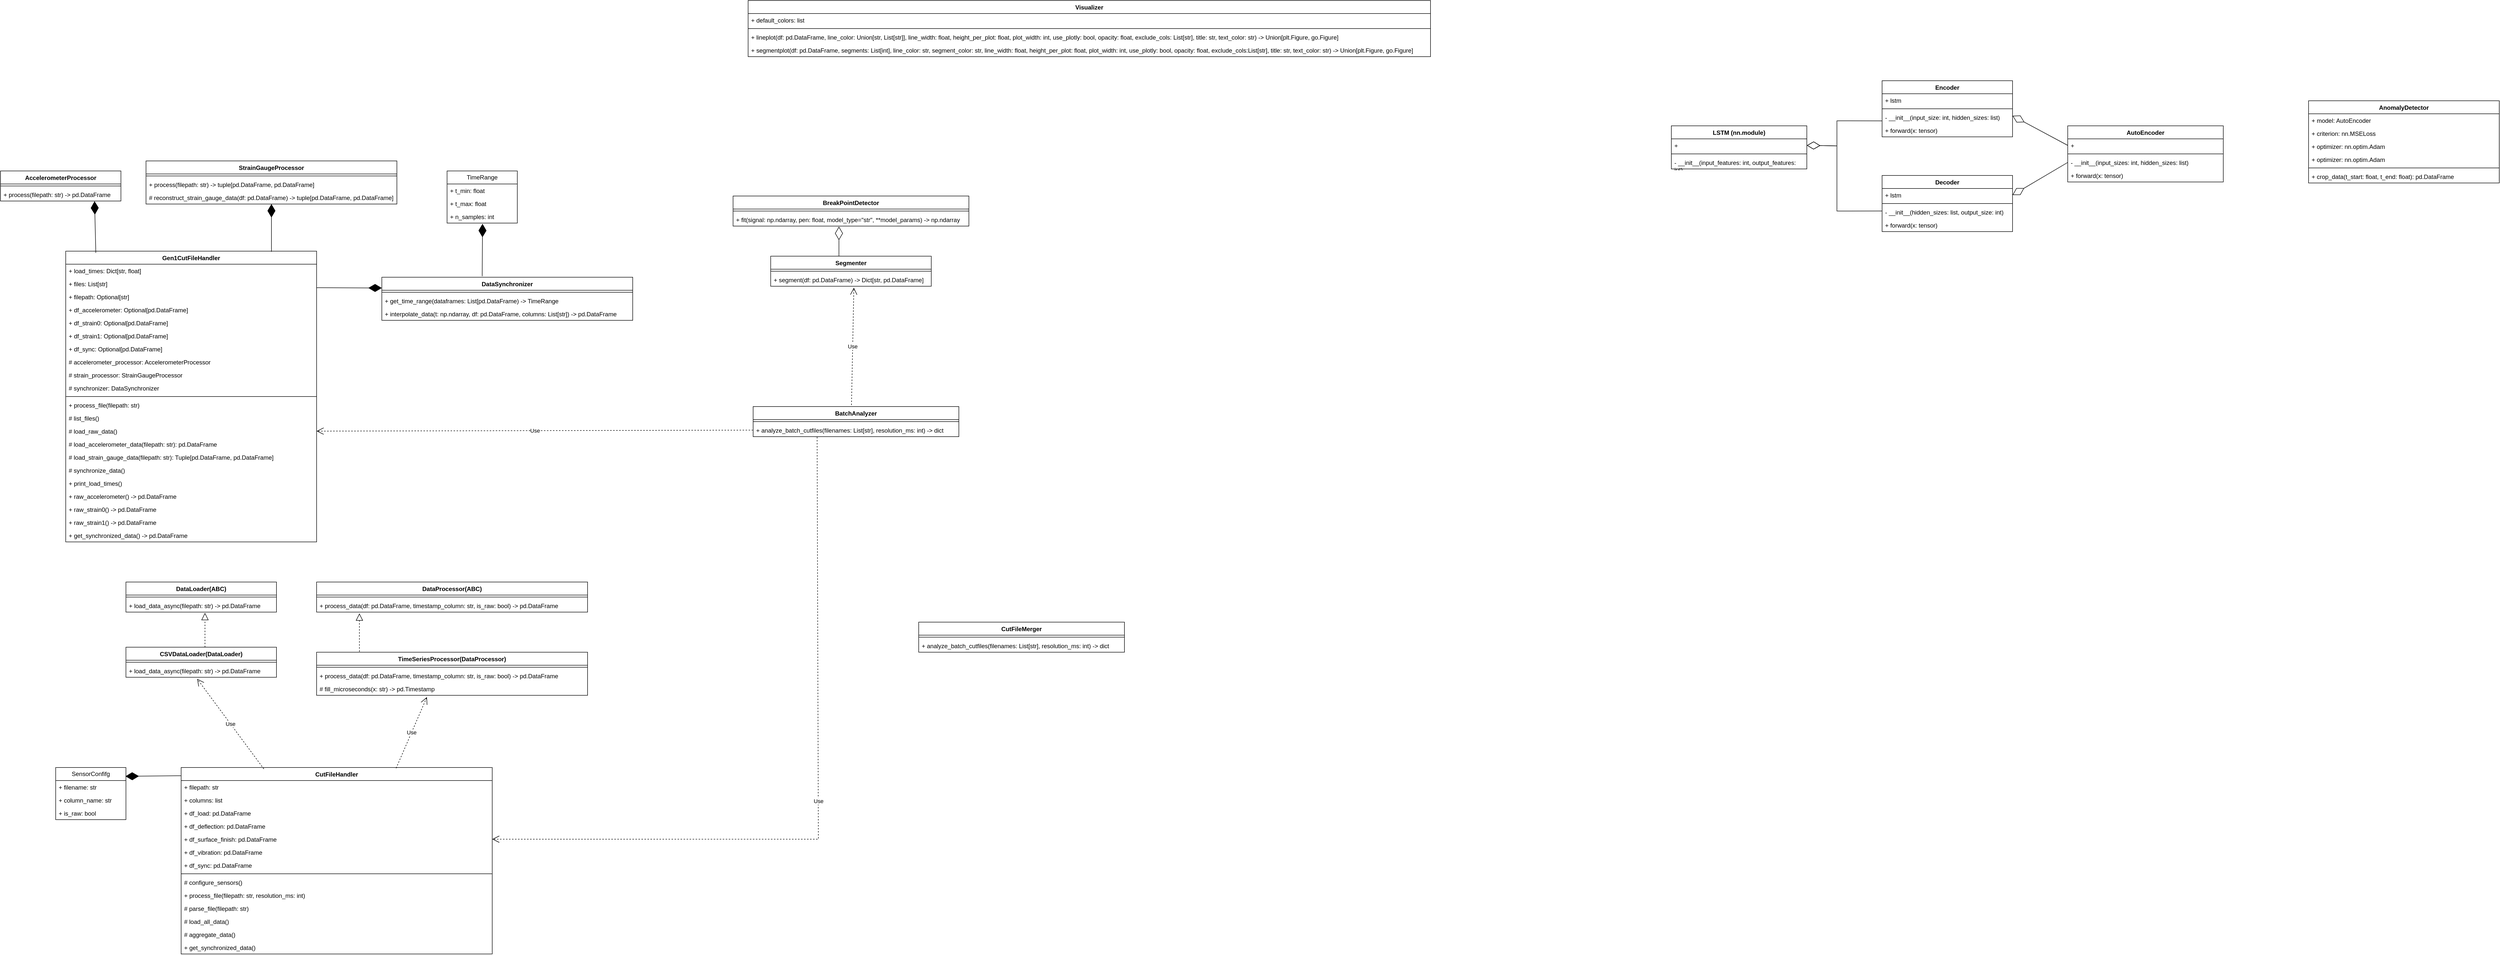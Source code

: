 <mxfile version="24.7.17">
  <diagram name="Page-1" id="MNLU12b26tHhof6xZsnK">
    <mxGraphModel dx="3418" dy="2078" grid="1" gridSize="10" guides="1" tooltips="1" connect="1" arrows="1" fold="1" page="1" pageScale="1" pageWidth="3300" pageHeight="2339" math="0" shadow="0">
      <root>
        <mxCell id="0" />
        <mxCell id="1" parent="0" />
        <mxCell id="F02WSiELFCCfnab1IoZd-1" value="Gen1CutFileHandler" style="swimlane;fontStyle=1;align=center;verticalAlign=top;childLayout=stackLayout;horizontal=1;startSize=26;horizontalStack=0;resizeParent=1;resizeParentMax=0;resizeLast=0;collapsible=1;marginBottom=0;whiteSpace=wrap;html=1;" parent="1" vertex="1">
          <mxGeometry x="140" y="590" width="500" height="580" as="geometry" />
        </mxCell>
        <mxCell id="F02WSiELFCCfnab1IoZd-2" value="+ load_times: Dict[str, float]" style="text;strokeColor=none;fillColor=none;align=left;verticalAlign=top;spacingLeft=4;spacingRight=4;overflow=hidden;rotatable=0;points=[[0,0.5],[1,0.5]];portConstraint=eastwest;whiteSpace=wrap;html=1;" parent="F02WSiELFCCfnab1IoZd-1" vertex="1">
          <mxGeometry y="26" width="500" height="26" as="geometry" />
        </mxCell>
        <mxCell id="F02WSiELFCCfnab1IoZd-5" value="+ files: List[str]" style="text;strokeColor=none;fillColor=none;align=left;verticalAlign=top;spacingLeft=4;spacingRight=4;overflow=hidden;rotatable=0;points=[[0,0.5],[1,0.5]];portConstraint=eastwest;whiteSpace=wrap;html=1;" parent="F02WSiELFCCfnab1IoZd-1" vertex="1">
          <mxGeometry y="52" width="500" height="26" as="geometry" />
        </mxCell>
        <mxCell id="obyEVf-N4b41pzP6Xn4I-32" value="+ filepath: Optional[str]" style="text;strokeColor=none;fillColor=none;align=left;verticalAlign=top;spacingLeft=4;spacingRight=4;overflow=hidden;rotatable=0;points=[[0,0.5],[1,0.5]];portConstraint=eastwest;whiteSpace=wrap;html=1;" parent="F02WSiELFCCfnab1IoZd-1" vertex="1">
          <mxGeometry y="78" width="500" height="26" as="geometry" />
        </mxCell>
        <mxCell id="F02WSiELFCCfnab1IoZd-12" value="+ df_accelerometer: Optional[pd.DataFrame]" style="text;strokeColor=none;fillColor=none;align=left;verticalAlign=top;spacingLeft=4;spacingRight=4;overflow=hidden;rotatable=0;points=[[0,0.5],[1,0.5]];portConstraint=eastwest;whiteSpace=wrap;html=1;" parent="F02WSiELFCCfnab1IoZd-1" vertex="1">
          <mxGeometry y="104" width="500" height="26" as="geometry" />
        </mxCell>
        <mxCell id="F02WSiELFCCfnab1IoZd-13" value="+ df_strain0: Optional[pd.DataFrame]" style="text;strokeColor=none;fillColor=none;align=left;verticalAlign=top;spacingLeft=4;spacingRight=4;overflow=hidden;rotatable=0;points=[[0,0.5],[1,0.5]];portConstraint=eastwest;whiteSpace=wrap;html=1;" parent="F02WSiELFCCfnab1IoZd-1" vertex="1">
          <mxGeometry y="130" width="500" height="26" as="geometry" />
        </mxCell>
        <mxCell id="F02WSiELFCCfnab1IoZd-14" value="+ df_strain1: Optional[pd.DataFrame]" style="text;strokeColor=none;fillColor=none;align=left;verticalAlign=top;spacingLeft=4;spacingRight=4;overflow=hidden;rotatable=0;points=[[0,0.5],[1,0.5]];portConstraint=eastwest;whiteSpace=wrap;html=1;" parent="F02WSiELFCCfnab1IoZd-1" vertex="1">
          <mxGeometry y="156" width="500" height="26" as="geometry" />
        </mxCell>
        <mxCell id="F02WSiELFCCfnab1IoZd-15" value="+ df_sync: Optional[pd.DataFrame]" style="text;strokeColor=none;fillColor=none;align=left;verticalAlign=top;spacingLeft=4;spacingRight=4;overflow=hidden;rotatable=0;points=[[0,0.5],[1,0.5]];portConstraint=eastwest;whiteSpace=wrap;html=1;" parent="F02WSiELFCCfnab1IoZd-1" vertex="1">
          <mxGeometry y="182" width="500" height="26" as="geometry" />
        </mxCell>
        <mxCell id="obyEVf-N4b41pzP6Xn4I-33" value="# accelerometer_processor: AccelerometerProcessor" style="text;strokeColor=none;fillColor=none;align=left;verticalAlign=top;spacingLeft=4;spacingRight=4;overflow=hidden;rotatable=0;points=[[0,0.5],[1,0.5]];portConstraint=eastwest;whiteSpace=wrap;html=1;" parent="F02WSiELFCCfnab1IoZd-1" vertex="1">
          <mxGeometry y="208" width="500" height="26" as="geometry" />
        </mxCell>
        <mxCell id="obyEVf-N4b41pzP6Xn4I-34" value="# strain_processor: StrainGaugeProcessor" style="text;strokeColor=none;fillColor=none;align=left;verticalAlign=top;spacingLeft=4;spacingRight=4;overflow=hidden;rotatable=0;points=[[0,0.5],[1,0.5]];portConstraint=eastwest;whiteSpace=wrap;html=1;" parent="F02WSiELFCCfnab1IoZd-1" vertex="1">
          <mxGeometry y="234" width="500" height="26" as="geometry" />
        </mxCell>
        <mxCell id="obyEVf-N4b41pzP6Xn4I-35" value="# synchronizer: DataSynchronizer" style="text;strokeColor=none;fillColor=none;align=left;verticalAlign=top;spacingLeft=4;spacingRight=4;overflow=hidden;rotatable=0;points=[[0,0.5],[1,0.5]];portConstraint=eastwest;whiteSpace=wrap;html=1;" parent="F02WSiELFCCfnab1IoZd-1" vertex="1">
          <mxGeometry y="260" width="500" height="26" as="geometry" />
        </mxCell>
        <mxCell id="F02WSiELFCCfnab1IoZd-3" value="" style="line;strokeWidth=1;fillColor=none;align=left;verticalAlign=middle;spacingTop=-1;spacingLeft=3;spacingRight=3;rotatable=0;labelPosition=right;points=[];portConstraint=eastwest;strokeColor=inherit;" parent="F02WSiELFCCfnab1IoZd-1" vertex="1">
          <mxGeometry y="286" width="500" height="8" as="geometry" />
        </mxCell>
        <mxCell id="F02WSiELFCCfnab1IoZd-4" value="+ process_file(filepath: str)" style="text;strokeColor=none;fillColor=none;align=left;verticalAlign=top;spacingLeft=4;spacingRight=4;overflow=hidden;rotatable=0;points=[[0,0.5],[1,0.5]];portConstraint=eastwest;whiteSpace=wrap;html=1;" parent="F02WSiELFCCfnab1IoZd-1" vertex="1">
          <mxGeometry y="294" width="500" height="26" as="geometry" />
        </mxCell>
        <mxCell id="F02WSiELFCCfnab1IoZd-24" value="# list_files()" style="text;strokeColor=none;fillColor=none;align=left;verticalAlign=top;spacingLeft=4;spacingRight=4;overflow=hidden;rotatable=0;points=[[0,0.5],[1,0.5]];portConstraint=eastwest;whiteSpace=wrap;html=1;" parent="F02WSiELFCCfnab1IoZd-1" vertex="1">
          <mxGeometry y="320" width="500" height="26" as="geometry" />
        </mxCell>
        <mxCell id="F02WSiELFCCfnab1IoZd-16" value="# load_raw_data()" style="text;strokeColor=none;fillColor=none;align=left;verticalAlign=top;spacingLeft=4;spacingRight=4;overflow=hidden;rotatable=0;points=[[0,0.5],[1,0.5]];portConstraint=eastwest;whiteSpace=wrap;html=1;" parent="F02WSiELFCCfnab1IoZd-1" vertex="1">
          <mxGeometry y="346" width="500" height="26" as="geometry" />
        </mxCell>
        <mxCell id="F02WSiELFCCfnab1IoZd-17" value="# load_accelerometer_data(filepath: str): pd.DataFrame" style="text;strokeColor=none;fillColor=none;align=left;verticalAlign=top;spacingLeft=4;spacingRight=4;overflow=hidden;rotatable=0;points=[[0,0.5],[1,0.5]];portConstraint=eastwest;whiteSpace=wrap;html=1;" parent="F02WSiELFCCfnab1IoZd-1" vertex="1">
          <mxGeometry y="372" width="500" height="26" as="geometry" />
        </mxCell>
        <mxCell id="F02WSiELFCCfnab1IoZd-18" value="# load_strain_gauge_data(filepath: str): Tuple[pd.DataFrame, pd.DataFrame]" style="text;strokeColor=none;fillColor=none;align=left;verticalAlign=top;spacingLeft=4;spacingRight=4;overflow=hidden;rotatable=0;points=[[0,0.5],[1,0.5]];portConstraint=eastwest;whiteSpace=wrap;html=1;" parent="F02WSiELFCCfnab1IoZd-1" vertex="1">
          <mxGeometry y="398" width="500" height="26" as="geometry" />
        </mxCell>
        <mxCell id="F02WSiELFCCfnab1IoZd-21" value="# synchronize_data()" style="text;strokeColor=none;fillColor=none;align=left;verticalAlign=top;spacingLeft=4;spacingRight=4;overflow=hidden;rotatable=0;points=[[0,0.5],[1,0.5]];portConstraint=eastwest;whiteSpace=wrap;html=1;" parent="F02WSiELFCCfnab1IoZd-1" vertex="1">
          <mxGeometry y="424" width="500" height="26" as="geometry" />
        </mxCell>
        <mxCell id="F02WSiELFCCfnab1IoZd-23" value="+ print_load_times()" style="text;strokeColor=none;fillColor=none;align=left;verticalAlign=top;spacingLeft=4;spacingRight=4;overflow=hidden;rotatable=0;points=[[0,0.5],[1,0.5]];portConstraint=eastwest;whiteSpace=wrap;html=1;" parent="F02WSiELFCCfnab1IoZd-1" vertex="1">
          <mxGeometry y="450" width="500" height="26" as="geometry" />
        </mxCell>
        <mxCell id="obyEVf-N4b41pzP6Xn4I-42" value="+ raw_accelerometer() -&amp;gt; pd.DataFrame" style="text;strokeColor=none;fillColor=none;align=left;verticalAlign=top;spacingLeft=4;spacingRight=4;overflow=hidden;rotatable=0;points=[[0,0.5],[1,0.5]];portConstraint=eastwest;whiteSpace=wrap;html=1;" parent="F02WSiELFCCfnab1IoZd-1" vertex="1">
          <mxGeometry y="476" width="500" height="26" as="geometry" />
        </mxCell>
        <mxCell id="obyEVf-N4b41pzP6Xn4I-43" value="+ raw_strain0() -&amp;gt; pd.DataFrame" style="text;strokeColor=none;fillColor=none;align=left;verticalAlign=top;spacingLeft=4;spacingRight=4;overflow=hidden;rotatable=0;points=[[0,0.5],[1,0.5]];portConstraint=eastwest;whiteSpace=wrap;html=1;" parent="F02WSiELFCCfnab1IoZd-1" vertex="1">
          <mxGeometry y="502" width="500" height="26" as="geometry" />
        </mxCell>
        <mxCell id="obyEVf-N4b41pzP6Xn4I-44" value="+ raw_strain1() -&amp;gt; pd.DataFrame" style="text;strokeColor=none;fillColor=none;align=left;verticalAlign=top;spacingLeft=4;spacingRight=4;overflow=hidden;rotatable=0;points=[[0,0.5],[1,0.5]];portConstraint=eastwest;whiteSpace=wrap;html=1;" parent="F02WSiELFCCfnab1IoZd-1" vertex="1">
          <mxGeometry y="528" width="500" height="26" as="geometry" />
        </mxCell>
        <mxCell id="obyEVf-N4b41pzP6Xn4I-45" value="+ get_synchronized_data() -&amp;gt; pd.DataFrame" style="text;strokeColor=none;fillColor=none;align=left;verticalAlign=top;spacingLeft=4;spacingRight=4;overflow=hidden;rotatable=0;points=[[0,0.5],[1,0.5]];portConstraint=eastwest;whiteSpace=wrap;html=1;" parent="F02WSiELFCCfnab1IoZd-1" vertex="1">
          <mxGeometry y="554" width="500" height="26" as="geometry" />
        </mxCell>
        <mxCell id="F02WSiELFCCfnab1IoZd-6" value="CutFileHandler" style="swimlane;fontStyle=1;align=center;verticalAlign=top;childLayout=stackLayout;horizontal=1;startSize=26;horizontalStack=0;resizeParent=1;resizeParentMax=0;resizeLast=0;collapsible=1;marginBottom=0;whiteSpace=wrap;html=1;" parent="1" vertex="1">
          <mxGeometry x="370" y="1620" width="620" height="372" as="geometry" />
        </mxCell>
        <mxCell id="F02WSiELFCCfnab1IoZd-7" value="+ filepath: str" style="text;strokeColor=none;fillColor=none;align=left;verticalAlign=top;spacingLeft=4;spacingRight=4;overflow=hidden;rotatable=0;points=[[0,0.5],[1,0.5]];portConstraint=eastwest;whiteSpace=wrap;html=1;" parent="F02WSiELFCCfnab1IoZd-6" vertex="1">
          <mxGeometry y="26" width="620" height="26" as="geometry" />
        </mxCell>
        <mxCell id="ayeC2Awm8TF0PkXGkMxj-39" value="+ columns: list" style="text;strokeColor=none;fillColor=none;align=left;verticalAlign=top;spacingLeft=4;spacingRight=4;overflow=hidden;rotatable=0;points=[[0,0.5],[1,0.5]];portConstraint=eastwest;whiteSpace=wrap;html=1;" parent="F02WSiELFCCfnab1IoZd-6" vertex="1">
          <mxGeometry y="52" width="620" height="26" as="geometry" />
        </mxCell>
        <mxCell id="ayeC2Awm8TF0PkXGkMxj-40" value="+ df_load: pd.DataFrame" style="text;strokeColor=none;fillColor=none;align=left;verticalAlign=top;spacingLeft=4;spacingRight=4;overflow=hidden;rotatable=0;points=[[0,0.5],[1,0.5]];portConstraint=eastwest;whiteSpace=wrap;html=1;" parent="F02WSiELFCCfnab1IoZd-6" vertex="1">
          <mxGeometry y="78" width="620" height="26" as="geometry" />
        </mxCell>
        <mxCell id="ayeC2Awm8TF0PkXGkMxj-41" value="+ df_deflection: pd.DataFrame" style="text;strokeColor=none;fillColor=none;align=left;verticalAlign=top;spacingLeft=4;spacingRight=4;overflow=hidden;rotatable=0;points=[[0,0.5],[1,0.5]];portConstraint=eastwest;whiteSpace=wrap;html=1;" parent="F02WSiELFCCfnab1IoZd-6" vertex="1">
          <mxGeometry y="104" width="620" height="26" as="geometry" />
        </mxCell>
        <mxCell id="ayeC2Awm8TF0PkXGkMxj-42" value="+ df_surface_finish: pd.DataFrame" style="text;strokeColor=none;fillColor=none;align=left;verticalAlign=top;spacingLeft=4;spacingRight=4;overflow=hidden;rotatable=0;points=[[0,0.5],[1,0.5]];portConstraint=eastwest;whiteSpace=wrap;html=1;" parent="F02WSiELFCCfnab1IoZd-6" vertex="1">
          <mxGeometry y="130" width="620" height="26" as="geometry" />
        </mxCell>
        <mxCell id="ayeC2Awm8TF0PkXGkMxj-43" value="+ df_vibration: pd.DataFrame" style="text;strokeColor=none;fillColor=none;align=left;verticalAlign=top;spacingLeft=4;spacingRight=4;overflow=hidden;rotatable=0;points=[[0,0.5],[1,0.5]];portConstraint=eastwest;whiteSpace=wrap;html=1;" parent="F02WSiELFCCfnab1IoZd-6" vertex="1">
          <mxGeometry y="156" width="620" height="26" as="geometry" />
        </mxCell>
        <mxCell id="ayeC2Awm8TF0PkXGkMxj-44" value="+ df_sync: pd.DataFrame" style="text;strokeColor=none;fillColor=none;align=left;verticalAlign=top;spacingLeft=4;spacingRight=4;overflow=hidden;rotatable=0;points=[[0,0.5],[1,0.5]];portConstraint=eastwest;whiteSpace=wrap;html=1;" parent="F02WSiELFCCfnab1IoZd-6" vertex="1">
          <mxGeometry y="182" width="620" height="26" as="geometry" />
        </mxCell>
        <mxCell id="F02WSiELFCCfnab1IoZd-9" value="" style="line;strokeWidth=1;fillColor=none;align=left;verticalAlign=middle;spacingTop=-1;spacingLeft=3;spacingRight=3;rotatable=0;labelPosition=right;points=[];portConstraint=eastwest;strokeColor=inherit;" parent="F02WSiELFCCfnab1IoZd-6" vertex="1">
          <mxGeometry y="208" width="620" height="8" as="geometry" />
        </mxCell>
        <mxCell id="F02WSiELFCCfnab1IoZd-10" value="# configure_sensors()" style="text;strokeColor=none;fillColor=none;align=left;verticalAlign=top;spacingLeft=4;spacingRight=4;overflow=hidden;rotatable=0;points=[[0,0.5],[1,0.5]];portConstraint=eastwest;whiteSpace=wrap;html=1;" parent="F02WSiELFCCfnab1IoZd-6" vertex="1">
          <mxGeometry y="216" width="620" height="26" as="geometry" />
        </mxCell>
        <mxCell id="ayeC2Awm8TF0PkXGkMxj-45" value="+ process_file(filepath: str, resolution_ms: int)" style="text;strokeColor=none;fillColor=none;align=left;verticalAlign=top;spacingLeft=4;spacingRight=4;overflow=hidden;rotatable=0;points=[[0,0.5],[1,0.5]];portConstraint=eastwest;whiteSpace=wrap;html=1;" parent="F02WSiELFCCfnab1IoZd-6" vertex="1">
          <mxGeometry y="242" width="620" height="26" as="geometry" />
        </mxCell>
        <mxCell id="ayeC2Awm8TF0PkXGkMxj-46" value="# parse_file(filepath: str)" style="text;strokeColor=none;fillColor=none;align=left;verticalAlign=top;spacingLeft=4;spacingRight=4;overflow=hidden;rotatable=0;points=[[0,0.5],[1,0.5]];portConstraint=eastwest;whiteSpace=wrap;html=1;" parent="F02WSiELFCCfnab1IoZd-6" vertex="1">
          <mxGeometry y="268" width="620" height="26" as="geometry" />
        </mxCell>
        <mxCell id="ayeC2Awm8TF0PkXGkMxj-47" value="# load_all_data()" style="text;strokeColor=none;fillColor=none;align=left;verticalAlign=top;spacingLeft=4;spacingRight=4;overflow=hidden;rotatable=0;points=[[0,0.5],[1,0.5]];portConstraint=eastwest;whiteSpace=wrap;html=1;" parent="F02WSiELFCCfnab1IoZd-6" vertex="1">
          <mxGeometry y="294" width="620" height="26" as="geometry" />
        </mxCell>
        <mxCell id="ayeC2Awm8TF0PkXGkMxj-48" value="# aggregate_data()" style="text;strokeColor=none;fillColor=none;align=left;verticalAlign=top;spacingLeft=4;spacingRight=4;overflow=hidden;rotatable=0;points=[[0,0.5],[1,0.5]];portConstraint=eastwest;whiteSpace=wrap;html=1;" parent="F02WSiELFCCfnab1IoZd-6" vertex="1">
          <mxGeometry y="320" width="620" height="26" as="geometry" />
        </mxCell>
        <mxCell id="ayeC2Awm8TF0PkXGkMxj-49" value="+ get_synchronized_data()" style="text;strokeColor=none;fillColor=none;align=left;verticalAlign=top;spacingLeft=4;spacingRight=4;overflow=hidden;rotatable=0;points=[[0,0.5],[1,0.5]];portConstraint=eastwest;whiteSpace=wrap;html=1;" parent="F02WSiELFCCfnab1IoZd-6" vertex="1">
          <mxGeometry y="346" width="620" height="26" as="geometry" />
        </mxCell>
        <mxCell id="F02WSiELFCCfnab1IoZd-25" value="AnomalyDetector" style="swimlane;fontStyle=1;align=center;verticalAlign=top;childLayout=stackLayout;horizontal=1;startSize=26;horizontalStack=0;resizeParent=1;resizeParentMax=0;resizeLast=0;collapsible=1;marginBottom=0;whiteSpace=wrap;html=1;" parent="1" vertex="1">
          <mxGeometry x="4610" y="290" width="380" height="164" as="geometry" />
        </mxCell>
        <mxCell id="F02WSiELFCCfnab1IoZd-26" value="+ model: AutoEncoder" style="text;strokeColor=none;fillColor=none;align=left;verticalAlign=top;spacingLeft=4;spacingRight=4;overflow=hidden;rotatable=0;points=[[0,0.5],[1,0.5]];portConstraint=eastwest;whiteSpace=wrap;html=1;" parent="F02WSiELFCCfnab1IoZd-25" vertex="1">
          <mxGeometry y="26" width="380" height="26" as="geometry" />
        </mxCell>
        <mxCell id="rDByf0yw_ZwL_BVkrjc8-1" value="+ criterion: nn.MSELoss" style="text;strokeColor=none;fillColor=none;align=left;verticalAlign=top;spacingLeft=4;spacingRight=4;overflow=hidden;rotatable=0;points=[[0,0.5],[1,0.5]];portConstraint=eastwest;whiteSpace=wrap;html=1;" parent="F02WSiELFCCfnab1IoZd-25" vertex="1">
          <mxGeometry y="52" width="380" height="26" as="geometry" />
        </mxCell>
        <mxCell id="rDByf0yw_ZwL_BVkrjc8-2" value="+ optimizer: nn.optim.Adam" style="text;strokeColor=none;fillColor=none;align=left;verticalAlign=top;spacingLeft=4;spacingRight=4;overflow=hidden;rotatable=0;points=[[0,0.5],[1,0.5]];portConstraint=eastwest;whiteSpace=wrap;html=1;" parent="F02WSiELFCCfnab1IoZd-25" vertex="1">
          <mxGeometry y="78" width="380" height="26" as="geometry" />
        </mxCell>
        <mxCell id="rDByf0yw_ZwL_BVkrjc8-3" value="+ optimizer: nn.optim.Adam" style="text;strokeColor=none;fillColor=none;align=left;verticalAlign=top;spacingLeft=4;spacingRight=4;overflow=hidden;rotatable=0;points=[[0,0.5],[1,0.5]];portConstraint=eastwest;whiteSpace=wrap;html=1;" parent="F02WSiELFCCfnab1IoZd-25" vertex="1">
          <mxGeometry y="104" width="380" height="26" as="geometry" />
        </mxCell>
        <mxCell id="F02WSiELFCCfnab1IoZd-27" value="" style="line;strokeWidth=1;fillColor=none;align=left;verticalAlign=middle;spacingTop=-1;spacingLeft=3;spacingRight=3;rotatable=0;labelPosition=right;points=[];portConstraint=eastwest;strokeColor=inherit;" parent="F02WSiELFCCfnab1IoZd-25" vertex="1">
          <mxGeometry y="130" width="380" height="8" as="geometry" />
        </mxCell>
        <mxCell id="F02WSiELFCCfnab1IoZd-28" value="+ crop_data(t_start: float, t_end: float): pd.DataFrame" style="text;strokeColor=none;fillColor=none;align=left;verticalAlign=top;spacingLeft=4;spacingRight=4;overflow=hidden;rotatable=0;points=[[0,0.5],[1,0.5]];portConstraint=eastwest;whiteSpace=wrap;html=1;" parent="F02WSiELFCCfnab1IoZd-25" vertex="1">
          <mxGeometry y="138" width="380" height="26" as="geometry" />
        </mxCell>
        <mxCell id="O2f7J1gtdTJRJmS3Wqu5-1" value="Visualizer" style="swimlane;fontStyle=1;align=center;verticalAlign=top;childLayout=stackLayout;horizontal=1;startSize=26;horizontalStack=0;resizeParent=1;resizeParentMax=0;resizeLast=0;collapsible=1;marginBottom=0;whiteSpace=wrap;html=1;" parent="1" vertex="1">
          <mxGeometry x="1500" y="90" width="1360" height="112" as="geometry" />
        </mxCell>
        <mxCell id="O2f7J1gtdTJRJmS3Wqu5-8" value="+ default_colors: list" style="text;strokeColor=none;fillColor=none;align=left;verticalAlign=top;spacingLeft=4;spacingRight=4;overflow=hidden;rotatable=0;points=[[0,0.5],[1,0.5]];portConstraint=eastwest;whiteSpace=wrap;html=1;" parent="O2f7J1gtdTJRJmS3Wqu5-1" vertex="1">
          <mxGeometry y="26" width="1360" height="26" as="geometry" />
        </mxCell>
        <mxCell id="O2f7J1gtdTJRJmS3Wqu5-9" value="" style="line;strokeWidth=1;fillColor=none;align=left;verticalAlign=middle;spacingTop=-1;spacingLeft=3;spacingRight=3;rotatable=0;labelPosition=right;points=[];portConstraint=eastwest;strokeColor=inherit;" parent="O2f7J1gtdTJRJmS3Wqu5-1" vertex="1">
          <mxGeometry y="52" width="1360" height="8" as="geometry" />
        </mxCell>
        <mxCell id="O2f7J1gtdTJRJmS3Wqu5-10" value="+ lineplot(df: pd.DataFrame, line_color: Union[str, List[str]], line_width: float, height_per_plot: float, plot_width: int, use_plotly: bool, opacity: float, exclude_cols: List[str], title: str, text_color: str&lt;span style=&quot;background-color: initial;&quot;&gt;) -&amp;gt; Union[plt.Figure, go.Figure]&lt;/span&gt;" style="text;strokeColor=none;fillColor=none;align=left;verticalAlign=top;spacingLeft=4;spacingRight=4;overflow=hidden;rotatable=0;points=[[0,0.5],[1,0.5]];portConstraint=eastwest;whiteSpace=wrap;html=1;" parent="O2f7J1gtdTJRJmS3Wqu5-1" vertex="1">
          <mxGeometry y="60" width="1360" height="26" as="geometry" />
        </mxCell>
        <mxCell id="O2f7J1gtdTJRJmS3Wqu5-20" value="+ segmentplot(df: pd.DataFrame, segments: List[int], line_color: str, segment_color: str, line_width: float, height_per_plot: float, plot_width: int, use_plotly: bool, opacity: float, exclude_cols:List[str], title: str, text_color: str) -&amp;gt; Union[plt.Figure, go.Figure]" style="text;strokeColor=none;fillColor=none;align=left;verticalAlign=top;spacingLeft=4;spacingRight=4;overflow=hidden;rotatable=0;points=[[0,0.5],[1,0.5]];portConstraint=eastwest;whiteSpace=wrap;html=1;" parent="O2f7J1gtdTJRJmS3Wqu5-1" vertex="1">
          <mxGeometry y="86" width="1360" height="26" as="geometry" />
        </mxCell>
        <mxCell id="O2f7J1gtdTJRJmS3Wqu5-21" value="AutoEncoder" style="swimlane;fontStyle=1;align=center;verticalAlign=top;childLayout=stackLayout;horizontal=1;startSize=26;horizontalStack=0;resizeParent=1;resizeParentMax=0;resizeLast=0;collapsible=1;marginBottom=0;whiteSpace=wrap;html=1;" parent="1" vertex="1">
          <mxGeometry x="4130" y="340" width="310" height="112" as="geometry" />
        </mxCell>
        <mxCell id="O2f7J1gtdTJRJmS3Wqu5-22" value="+" style="text;strokeColor=none;fillColor=none;align=left;verticalAlign=top;spacingLeft=4;spacingRight=4;overflow=hidden;rotatable=0;points=[[0,0.5],[1,0.5]];portConstraint=eastwest;whiteSpace=wrap;html=1;" parent="O2f7J1gtdTJRJmS3Wqu5-21" vertex="1">
          <mxGeometry y="26" width="310" height="26" as="geometry" />
        </mxCell>
        <mxCell id="O2f7J1gtdTJRJmS3Wqu5-23" value="" style="line;strokeWidth=1;fillColor=none;align=left;verticalAlign=middle;spacingTop=-1;spacingLeft=3;spacingRight=3;rotatable=0;labelPosition=right;points=[];portConstraint=eastwest;strokeColor=inherit;" parent="O2f7J1gtdTJRJmS3Wqu5-21" vertex="1">
          <mxGeometry y="52" width="310" height="8" as="geometry" />
        </mxCell>
        <mxCell id="O2f7J1gtdTJRJmS3Wqu5-24" value="- __init__(input_sizes: int, hidden_sizes: list)" style="text;strokeColor=none;fillColor=none;align=left;verticalAlign=top;spacingLeft=4;spacingRight=4;overflow=hidden;rotatable=0;points=[[0,0.5],[1,0.5]];portConstraint=eastwest;whiteSpace=wrap;html=1;" parent="O2f7J1gtdTJRJmS3Wqu5-21" vertex="1">
          <mxGeometry y="60" width="310" height="26" as="geometry" />
        </mxCell>
        <mxCell id="O2f7J1gtdTJRJmS3Wqu5-52" value="+ forward(x: tensor)" style="text;strokeColor=none;fillColor=none;align=left;verticalAlign=top;spacingLeft=4;spacingRight=4;overflow=hidden;rotatable=0;points=[[0,0.5],[1,0.5]];portConstraint=eastwest;whiteSpace=wrap;html=1;" parent="O2f7J1gtdTJRJmS3Wqu5-21" vertex="1">
          <mxGeometry y="86" width="310" height="26" as="geometry" />
        </mxCell>
        <mxCell id="O2f7J1gtdTJRJmS3Wqu5-26" value="Encoder" style="swimlane;fontStyle=1;align=center;verticalAlign=top;childLayout=stackLayout;horizontal=1;startSize=26;horizontalStack=0;resizeParent=1;resizeParentMax=0;resizeLast=0;collapsible=1;marginBottom=0;whiteSpace=wrap;html=1;" parent="1" vertex="1">
          <mxGeometry x="3760" y="250" width="260" height="112" as="geometry" />
        </mxCell>
        <mxCell id="O2f7J1gtdTJRJmS3Wqu5-27" value="+ lstm" style="text;strokeColor=none;fillColor=none;align=left;verticalAlign=top;spacingLeft=4;spacingRight=4;overflow=hidden;rotatable=0;points=[[0,0.5],[1,0.5]];portConstraint=eastwest;whiteSpace=wrap;html=1;" parent="O2f7J1gtdTJRJmS3Wqu5-26" vertex="1">
          <mxGeometry y="26" width="260" height="26" as="geometry" />
        </mxCell>
        <mxCell id="O2f7J1gtdTJRJmS3Wqu5-28" value="" style="line;strokeWidth=1;fillColor=none;align=left;verticalAlign=middle;spacingTop=-1;spacingLeft=3;spacingRight=3;rotatable=0;labelPosition=right;points=[];portConstraint=eastwest;strokeColor=inherit;" parent="O2f7J1gtdTJRJmS3Wqu5-26" vertex="1">
          <mxGeometry y="52" width="260" height="8" as="geometry" />
        </mxCell>
        <mxCell id="O2f7J1gtdTJRJmS3Wqu5-36" value="- __init__(input_size: int, hidden_sizes: list)" style="text;strokeColor=none;fillColor=none;align=left;verticalAlign=top;spacingLeft=4;spacingRight=4;overflow=hidden;rotatable=0;points=[[0,0.5],[1,0.5]];portConstraint=eastwest;whiteSpace=wrap;html=1;" parent="O2f7J1gtdTJRJmS3Wqu5-26" vertex="1">
          <mxGeometry y="60" width="260" height="26" as="geometry" />
        </mxCell>
        <mxCell id="O2f7J1gtdTJRJmS3Wqu5-29" value="+ forward(x: tensor)" style="text;strokeColor=none;fillColor=none;align=left;verticalAlign=top;spacingLeft=4;spacingRight=4;overflow=hidden;rotatable=0;points=[[0,0.5],[1,0.5]];portConstraint=eastwest;whiteSpace=wrap;html=1;" parent="O2f7J1gtdTJRJmS3Wqu5-26" vertex="1">
          <mxGeometry y="86" width="260" height="26" as="geometry" />
        </mxCell>
        <mxCell id="O2f7J1gtdTJRJmS3Wqu5-37" value="Decoder" style="swimlane;fontStyle=1;align=center;verticalAlign=top;childLayout=stackLayout;horizontal=1;startSize=26;horizontalStack=0;resizeParent=1;resizeParentMax=0;resizeLast=0;collapsible=1;marginBottom=0;whiteSpace=wrap;html=1;" parent="1" vertex="1">
          <mxGeometry x="3760" y="439" width="260" height="112" as="geometry" />
        </mxCell>
        <mxCell id="O2f7J1gtdTJRJmS3Wqu5-38" value="+ lstm" style="text;strokeColor=none;fillColor=none;align=left;verticalAlign=top;spacingLeft=4;spacingRight=4;overflow=hidden;rotatable=0;points=[[0,0.5],[1,0.5]];portConstraint=eastwest;whiteSpace=wrap;html=1;" parent="O2f7J1gtdTJRJmS3Wqu5-37" vertex="1">
          <mxGeometry y="26" width="260" height="26" as="geometry" />
        </mxCell>
        <mxCell id="O2f7J1gtdTJRJmS3Wqu5-39" value="" style="line;strokeWidth=1;fillColor=none;align=left;verticalAlign=middle;spacingTop=-1;spacingLeft=3;spacingRight=3;rotatable=0;labelPosition=right;points=[];portConstraint=eastwest;strokeColor=inherit;" parent="O2f7J1gtdTJRJmS3Wqu5-37" vertex="1">
          <mxGeometry y="52" width="260" height="8" as="geometry" />
        </mxCell>
        <mxCell id="O2f7J1gtdTJRJmS3Wqu5-40" value="- __init__(hidden_sizes: list, output_size: int)" style="text;strokeColor=none;fillColor=none;align=left;verticalAlign=top;spacingLeft=4;spacingRight=4;overflow=hidden;rotatable=0;points=[[0,0.5],[1,0.5]];portConstraint=eastwest;whiteSpace=wrap;html=1;" parent="O2f7J1gtdTJRJmS3Wqu5-37" vertex="1">
          <mxGeometry y="60" width="260" height="26" as="geometry" />
        </mxCell>
        <mxCell id="O2f7J1gtdTJRJmS3Wqu5-41" value="+ forward(x: tensor)" style="text;strokeColor=none;fillColor=none;align=left;verticalAlign=top;spacingLeft=4;spacingRight=4;overflow=hidden;rotatable=0;points=[[0,0.5],[1,0.5]];portConstraint=eastwest;whiteSpace=wrap;html=1;" parent="O2f7J1gtdTJRJmS3Wqu5-37" vertex="1">
          <mxGeometry y="86" width="260" height="26" as="geometry" />
        </mxCell>
        <mxCell id="O2f7J1gtdTJRJmS3Wqu5-42" value="LSTM (nn.module)" style="swimlane;fontStyle=1;align=center;verticalAlign=top;childLayout=stackLayout;horizontal=1;startSize=26;horizontalStack=0;resizeParent=1;resizeParentMax=0;resizeLast=0;collapsible=1;marginBottom=0;whiteSpace=wrap;html=1;" parent="1" vertex="1">
          <mxGeometry x="3340" y="340" width="270" height="86" as="geometry" />
        </mxCell>
        <mxCell id="O2f7J1gtdTJRJmS3Wqu5-43" value="+" style="text;strokeColor=none;fillColor=none;align=left;verticalAlign=top;spacingLeft=4;spacingRight=4;overflow=hidden;rotatable=0;points=[[0,0.5],[1,0.5]];portConstraint=eastwest;whiteSpace=wrap;html=1;" parent="O2f7J1gtdTJRJmS3Wqu5-42" vertex="1">
          <mxGeometry y="26" width="270" height="26" as="geometry" />
        </mxCell>
        <mxCell id="O2f7J1gtdTJRJmS3Wqu5-44" value="" style="line;strokeWidth=1;fillColor=none;align=left;verticalAlign=middle;spacingTop=-1;spacingLeft=3;spacingRight=3;rotatable=0;labelPosition=right;points=[];portConstraint=eastwest;strokeColor=inherit;" parent="O2f7J1gtdTJRJmS3Wqu5-42" vertex="1">
          <mxGeometry y="52" width="270" height="8" as="geometry" />
        </mxCell>
        <mxCell id="O2f7J1gtdTJRJmS3Wqu5-45" value="- __init__(input_features: int, output_features: int)" style="text;strokeColor=none;fillColor=none;align=left;verticalAlign=top;spacingLeft=4;spacingRight=4;overflow=hidden;rotatable=0;points=[[0,0.5],[1,0.5]];portConstraint=eastwest;whiteSpace=wrap;html=1;" parent="O2f7J1gtdTJRJmS3Wqu5-42" vertex="1">
          <mxGeometry y="60" width="270" height="26" as="geometry" />
        </mxCell>
        <mxCell id="O2f7J1gtdTJRJmS3Wqu5-47" value="" style="endArrow=diamondThin;endFill=0;endSize=24;html=1;rounded=0;entryX=1;entryY=0.5;entryDx=0;entryDy=0;exitX=0.002;exitY=0.772;exitDx=0;exitDy=0;exitPerimeter=0;" parent="1" source="O2f7J1gtdTJRJmS3Wqu5-36" target="O2f7J1gtdTJRJmS3Wqu5-43" edge="1">
          <mxGeometry width="160" relative="1" as="geometry">
            <mxPoint x="3757" y="326" as="sourcePoint" />
            <mxPoint x="3530" y="530" as="targetPoint" />
            <Array as="points">
              <mxPoint x="3670" y="330" />
              <mxPoint x="3670" y="380" />
            </Array>
          </mxGeometry>
        </mxCell>
        <mxCell id="O2f7J1gtdTJRJmS3Wqu5-48" value="" style="endArrow=diamondThin;endFill=0;endSize=24;html=1;rounded=0;entryX=1;entryY=0.5;entryDx=0;entryDy=0;exitX=0.002;exitY=0.42;exitDx=0;exitDy=0;exitPerimeter=0;" parent="1" source="O2f7J1gtdTJRJmS3Wqu5-40" target="O2f7J1gtdTJRJmS3Wqu5-43" edge="1">
          <mxGeometry width="160" relative="1" as="geometry">
            <mxPoint x="3770" y="343" as="sourcePoint" />
            <mxPoint x="3620" y="389" as="targetPoint" />
            <Array as="points">
              <mxPoint x="3670" y="510" />
              <mxPoint x="3670" y="380" />
            </Array>
          </mxGeometry>
        </mxCell>
        <mxCell id="O2f7J1gtdTJRJmS3Wqu5-50" value="" style="endArrow=diamondThin;endFill=0;endSize=24;html=1;rounded=0;exitX=0;exitY=0.5;exitDx=0;exitDy=0;" parent="1" source="O2f7J1gtdTJRJmS3Wqu5-22" edge="1">
          <mxGeometry width="160" relative="1" as="geometry">
            <mxPoint x="4150" y="340" as="sourcePoint" />
            <mxPoint x="4020" y="320" as="targetPoint" />
          </mxGeometry>
        </mxCell>
        <mxCell id="O2f7J1gtdTJRJmS3Wqu5-51" value="" style="endArrow=diamondThin;endFill=0;endSize=24;html=1;rounded=0;exitX=0;exitY=0.5;exitDx=0;exitDy=0;entryX=1;entryY=0.5;entryDx=0;entryDy=0;" parent="1" source="O2f7J1gtdTJRJmS3Wqu5-24" target="O2f7J1gtdTJRJmS3Wqu5-38" edge="1">
          <mxGeometry width="160" relative="1" as="geometry">
            <mxPoint x="4190" y="539" as="sourcePoint" />
            <mxPoint x="4040" y="450" as="targetPoint" />
          </mxGeometry>
        </mxCell>
        <mxCell id="obyEVf-N4b41pzP6Xn4I-1" value="AccelerometerProcessor" style="swimlane;fontStyle=1;align=center;verticalAlign=top;childLayout=stackLayout;horizontal=1;startSize=26;horizontalStack=0;resizeParent=1;resizeParentMax=0;resizeLast=0;collapsible=1;marginBottom=0;whiteSpace=wrap;html=1;" parent="1" vertex="1">
          <mxGeometry x="10" y="430" width="240" height="60" as="geometry" />
        </mxCell>
        <mxCell id="obyEVf-N4b41pzP6Xn4I-9" value="" style="line;strokeWidth=1;fillColor=none;align=left;verticalAlign=middle;spacingTop=-1;spacingLeft=3;spacingRight=3;rotatable=0;labelPosition=right;points=[];portConstraint=eastwest;strokeColor=inherit;" parent="obyEVf-N4b41pzP6Xn4I-1" vertex="1">
          <mxGeometry y="26" width="240" height="8" as="geometry" />
        </mxCell>
        <mxCell id="obyEVf-N4b41pzP6Xn4I-10" value="+ process(filepath: str) -&amp;gt; pd.DataFrame" style="text;strokeColor=none;fillColor=none;align=left;verticalAlign=top;spacingLeft=4;spacingRight=4;overflow=hidden;rotatable=0;points=[[0,0.5],[1,0.5]];portConstraint=eastwest;whiteSpace=wrap;html=1;" parent="obyEVf-N4b41pzP6Xn4I-1" vertex="1">
          <mxGeometry y="34" width="240" height="26" as="geometry" />
        </mxCell>
        <mxCell id="obyEVf-N4b41pzP6Xn4I-20" value="TimeRange" style="swimlane;fontStyle=0;childLayout=stackLayout;horizontal=1;startSize=26;fillColor=none;horizontalStack=0;resizeParent=1;resizeParentMax=0;resizeLast=0;collapsible=1;marginBottom=0;whiteSpace=wrap;html=1;" parent="1" vertex="1">
          <mxGeometry x="900" y="430" width="140" height="104" as="geometry" />
        </mxCell>
        <mxCell id="obyEVf-N4b41pzP6Xn4I-21" value="+ t_min: float" style="text;strokeColor=none;fillColor=none;align=left;verticalAlign=top;spacingLeft=4;spacingRight=4;overflow=hidden;rotatable=0;points=[[0,0.5],[1,0.5]];portConstraint=eastwest;whiteSpace=wrap;html=1;" parent="obyEVf-N4b41pzP6Xn4I-20" vertex="1">
          <mxGeometry y="26" width="140" height="26" as="geometry" />
        </mxCell>
        <mxCell id="obyEVf-N4b41pzP6Xn4I-22" value="+ t_max: float" style="text;strokeColor=none;fillColor=none;align=left;verticalAlign=top;spacingLeft=4;spacingRight=4;overflow=hidden;rotatable=0;points=[[0,0.5],[1,0.5]];portConstraint=eastwest;whiteSpace=wrap;html=1;" parent="obyEVf-N4b41pzP6Xn4I-20" vertex="1">
          <mxGeometry y="52" width="140" height="26" as="geometry" />
        </mxCell>
        <mxCell id="obyEVf-N4b41pzP6Xn4I-23" value="+ n_samples: int" style="text;strokeColor=none;fillColor=none;align=left;verticalAlign=top;spacingLeft=4;spacingRight=4;overflow=hidden;rotatable=0;points=[[0,0.5],[1,0.5]];portConstraint=eastwest;whiteSpace=wrap;html=1;" parent="obyEVf-N4b41pzP6Xn4I-20" vertex="1">
          <mxGeometry y="78" width="140" height="26" as="geometry" />
        </mxCell>
        <mxCell id="obyEVf-N4b41pzP6Xn4I-24" value="StrainGaugeProcessor" style="swimlane;fontStyle=1;align=center;verticalAlign=top;childLayout=stackLayout;horizontal=1;startSize=26;horizontalStack=0;resizeParent=1;resizeParentMax=0;resizeLast=0;collapsible=1;marginBottom=0;whiteSpace=wrap;html=1;" parent="1" vertex="1">
          <mxGeometry x="300" y="410" width="500" height="86" as="geometry" />
        </mxCell>
        <mxCell id="obyEVf-N4b41pzP6Xn4I-25" value="" style="line;strokeWidth=1;fillColor=none;align=left;verticalAlign=middle;spacingTop=-1;spacingLeft=3;spacingRight=3;rotatable=0;labelPosition=right;points=[];portConstraint=eastwest;strokeColor=inherit;" parent="obyEVf-N4b41pzP6Xn4I-24" vertex="1">
          <mxGeometry y="26" width="500" height="8" as="geometry" />
        </mxCell>
        <mxCell id="obyEVf-N4b41pzP6Xn4I-26" value="+ process(filepath: str) -&amp;gt; tuple[pd.DataFrame, pd.DataFrame]" style="text;strokeColor=none;fillColor=none;align=left;verticalAlign=top;spacingLeft=4;spacingRight=4;overflow=hidden;rotatable=0;points=[[0,0.5],[1,0.5]];portConstraint=eastwest;whiteSpace=wrap;html=1;" parent="obyEVf-N4b41pzP6Xn4I-24" vertex="1">
          <mxGeometry y="34" width="500" height="26" as="geometry" />
        </mxCell>
        <mxCell id="obyEVf-N4b41pzP6Xn4I-27" value="# reconstruct_strain_gauge_data(df: pd.DataFrame) -&amp;gt; tuple[pd.DataFrame, pd.DataFrame]" style="text;strokeColor=none;fillColor=none;align=left;verticalAlign=top;spacingLeft=4;spacingRight=4;overflow=hidden;rotatable=0;points=[[0,0.5],[1,0.5]];portConstraint=eastwest;whiteSpace=wrap;html=1;" parent="obyEVf-N4b41pzP6Xn4I-24" vertex="1">
          <mxGeometry y="60" width="500" height="26" as="geometry" />
        </mxCell>
        <mxCell id="obyEVf-N4b41pzP6Xn4I-28" value="DataSynchronizer" style="swimlane;fontStyle=1;align=center;verticalAlign=top;childLayout=stackLayout;horizontal=1;startSize=26;horizontalStack=0;resizeParent=1;resizeParentMax=0;resizeLast=0;collapsible=1;marginBottom=0;whiteSpace=wrap;html=1;" parent="1" vertex="1">
          <mxGeometry x="770" y="642" width="500" height="86" as="geometry" />
        </mxCell>
        <mxCell id="obyEVf-N4b41pzP6Xn4I-29" value="" style="line;strokeWidth=1;fillColor=none;align=left;verticalAlign=middle;spacingTop=-1;spacingLeft=3;spacingRight=3;rotatable=0;labelPosition=right;points=[];portConstraint=eastwest;strokeColor=inherit;" parent="obyEVf-N4b41pzP6Xn4I-28" vertex="1">
          <mxGeometry y="26" width="500" height="8" as="geometry" />
        </mxCell>
        <mxCell id="obyEVf-N4b41pzP6Xn4I-30" value="+ get_time_range(dataframes: List[pd.DataFrame) -&amp;gt; TimeRange" style="text;strokeColor=none;fillColor=none;align=left;verticalAlign=top;spacingLeft=4;spacingRight=4;overflow=hidden;rotatable=0;points=[[0,0.5],[1,0.5]];portConstraint=eastwest;whiteSpace=wrap;html=1;" parent="obyEVf-N4b41pzP6Xn4I-28" vertex="1">
          <mxGeometry y="34" width="500" height="26" as="geometry" />
        </mxCell>
        <mxCell id="obyEVf-N4b41pzP6Xn4I-31" value="+ interpolate_data(t: np.ndarray, df: pd.DataFrame, columns: List[str]) -&amp;gt; pd.DataFrame" style="text;strokeColor=none;fillColor=none;align=left;verticalAlign=top;spacingLeft=4;spacingRight=4;overflow=hidden;rotatable=0;points=[[0,0.5],[1,0.5]];portConstraint=eastwest;whiteSpace=wrap;html=1;" parent="obyEVf-N4b41pzP6Xn4I-28" vertex="1">
          <mxGeometry y="60" width="500" height="26" as="geometry" />
        </mxCell>
        <mxCell id="obyEVf-N4b41pzP6Xn4I-38" value="" style="endArrow=diamondThin;endFill=1;endSize=24;html=1;rounded=0;entryX=0.781;entryY=1.013;entryDx=0;entryDy=0;entryPerimeter=0;exitX=0.12;exitY=0.006;exitDx=0;exitDy=0;exitPerimeter=0;" parent="1" source="F02WSiELFCCfnab1IoZd-1" target="obyEVf-N4b41pzP6Xn4I-10" edge="1">
          <mxGeometry width="160" relative="1" as="geometry">
            <mxPoint x="330" y="680" as="sourcePoint" />
            <mxPoint x="490" y="680" as="targetPoint" />
          </mxGeometry>
        </mxCell>
        <mxCell id="obyEVf-N4b41pzP6Xn4I-39" value="" style="endArrow=diamondThin;endFill=1;endSize=24;html=1;rounded=0;exitX=0.82;exitY=0.002;exitDx=0;exitDy=0;exitPerimeter=0;" parent="1" source="F02WSiELFCCfnab1IoZd-1" target="obyEVf-N4b41pzP6Xn4I-27" edge="1">
          <mxGeometry width="160" relative="1" as="geometry">
            <mxPoint x="215" y="600" as="sourcePoint" />
            <mxPoint x="149" y="500" as="targetPoint" />
          </mxGeometry>
        </mxCell>
        <mxCell id="obyEVf-N4b41pzP6Xn4I-40" value="" style="endArrow=diamondThin;endFill=1;endSize=24;html=1;rounded=0;exitX=1.001;exitY=0.803;exitDx=0;exitDy=0;exitPerimeter=0;entryX=0;entryY=0.25;entryDx=0;entryDy=0;" parent="1" source="F02WSiELFCCfnab1IoZd-5" target="obyEVf-N4b41pzP6Xn4I-28" edge="1">
          <mxGeometry width="160" relative="1" as="geometry">
            <mxPoint x="560" y="601" as="sourcePoint" />
            <mxPoint x="560" y="506" as="targetPoint" />
          </mxGeometry>
        </mxCell>
        <mxCell id="obyEVf-N4b41pzP6Xn4I-41" value="" style="endArrow=diamondThin;endFill=1;endSize=24;html=1;rounded=0;entryX=0.505;entryY=1.054;entryDx=0;entryDy=0;entryPerimeter=0;" parent="1" target="obyEVf-N4b41pzP6Xn4I-23" edge="1">
          <mxGeometry width="160" relative="1" as="geometry">
            <mxPoint x="970" y="640" as="sourcePoint" />
            <mxPoint x="1025" y="535" as="targetPoint" />
          </mxGeometry>
        </mxCell>
        <mxCell id="w6QHM2zt7_8Xvfs9E5Ih-1" value="SensorConfifg" style="swimlane;fontStyle=0;childLayout=stackLayout;horizontal=1;startSize=26;fillColor=none;horizontalStack=0;resizeParent=1;resizeParentMax=0;resizeLast=0;collapsible=1;marginBottom=0;whiteSpace=wrap;html=1;" parent="1" vertex="1">
          <mxGeometry x="120" y="1620" width="140" height="104" as="geometry" />
        </mxCell>
        <mxCell id="w6QHM2zt7_8Xvfs9E5Ih-2" value="+ filename: str" style="text;strokeColor=none;fillColor=none;align=left;verticalAlign=top;spacingLeft=4;spacingRight=4;overflow=hidden;rotatable=0;points=[[0,0.5],[1,0.5]];portConstraint=eastwest;whiteSpace=wrap;html=1;" parent="w6QHM2zt7_8Xvfs9E5Ih-1" vertex="1">
          <mxGeometry y="26" width="140" height="26" as="geometry" />
        </mxCell>
        <mxCell id="w6QHM2zt7_8Xvfs9E5Ih-3" value="+ column_name: str" style="text;strokeColor=none;fillColor=none;align=left;verticalAlign=top;spacingLeft=4;spacingRight=4;overflow=hidden;rotatable=0;points=[[0,0.5],[1,0.5]];portConstraint=eastwest;whiteSpace=wrap;html=1;" parent="w6QHM2zt7_8Xvfs9E5Ih-1" vertex="1">
          <mxGeometry y="52" width="140" height="26" as="geometry" />
        </mxCell>
        <mxCell id="w6QHM2zt7_8Xvfs9E5Ih-4" value="+ is_raw: bool" style="text;strokeColor=none;fillColor=none;align=left;verticalAlign=top;spacingLeft=4;spacingRight=4;overflow=hidden;rotatable=0;points=[[0,0.5],[1,0.5]];portConstraint=eastwest;whiteSpace=wrap;html=1;" parent="w6QHM2zt7_8Xvfs9E5Ih-1" vertex="1">
          <mxGeometry y="78" width="140" height="26" as="geometry" />
        </mxCell>
        <mxCell id="w6QHM2zt7_8Xvfs9E5Ih-9" value="DataLoader(ABC)" style="swimlane;fontStyle=1;align=center;verticalAlign=top;childLayout=stackLayout;horizontal=1;startSize=26;horizontalStack=0;resizeParent=1;resizeParentMax=0;resizeLast=0;collapsible=1;marginBottom=0;whiteSpace=wrap;html=1;" parent="1" vertex="1">
          <mxGeometry x="260" y="1250" width="300" height="60" as="geometry" />
        </mxCell>
        <mxCell id="w6QHM2zt7_8Xvfs9E5Ih-17" value="" style="line;strokeWidth=1;fillColor=none;align=left;verticalAlign=middle;spacingTop=-1;spacingLeft=3;spacingRight=3;rotatable=0;labelPosition=right;points=[];portConstraint=eastwest;strokeColor=inherit;" parent="w6QHM2zt7_8Xvfs9E5Ih-9" vertex="1">
          <mxGeometry y="26" width="300" height="8" as="geometry" />
        </mxCell>
        <mxCell id="w6QHM2zt7_8Xvfs9E5Ih-18" value="+ load_data_async(filepath: str) -&amp;gt; pd.DataFrame" style="text;strokeColor=none;fillColor=none;align=left;verticalAlign=top;spacingLeft=4;spacingRight=4;overflow=hidden;rotatable=0;points=[[0,0.5],[1,0.5]];portConstraint=eastwest;whiteSpace=wrap;html=1;" parent="w6QHM2zt7_8Xvfs9E5Ih-9" vertex="1">
          <mxGeometry y="34" width="300" height="26" as="geometry" />
        </mxCell>
        <mxCell id="w6QHM2zt7_8Xvfs9E5Ih-25" value="CSVDataLoader(DataLoader)" style="swimlane;fontStyle=1;align=center;verticalAlign=top;childLayout=stackLayout;horizontal=1;startSize=26;horizontalStack=0;resizeParent=1;resizeParentMax=0;resizeLast=0;collapsible=1;marginBottom=0;whiteSpace=wrap;html=1;" parent="1" vertex="1">
          <mxGeometry x="260" y="1380" width="300" height="60" as="geometry" />
        </mxCell>
        <mxCell id="w6QHM2zt7_8Xvfs9E5Ih-26" value="" style="line;strokeWidth=1;fillColor=none;align=left;verticalAlign=middle;spacingTop=-1;spacingLeft=3;spacingRight=3;rotatable=0;labelPosition=right;points=[];portConstraint=eastwest;strokeColor=inherit;" parent="w6QHM2zt7_8Xvfs9E5Ih-25" vertex="1">
          <mxGeometry y="26" width="300" height="8" as="geometry" />
        </mxCell>
        <mxCell id="w6QHM2zt7_8Xvfs9E5Ih-27" value="+ load_data_async(filepath: str) -&amp;gt; pd.DataFrame" style="text;strokeColor=none;fillColor=none;align=left;verticalAlign=top;spacingLeft=4;spacingRight=4;overflow=hidden;rotatable=0;points=[[0,0.5],[1,0.5]];portConstraint=eastwest;whiteSpace=wrap;html=1;" parent="w6QHM2zt7_8Xvfs9E5Ih-25" vertex="1">
          <mxGeometry y="34" width="300" height="26" as="geometry" />
        </mxCell>
        <mxCell id="w6QHM2zt7_8Xvfs9E5Ih-44" value="DataProcessor(ABC)" style="swimlane;fontStyle=1;align=center;verticalAlign=top;childLayout=stackLayout;horizontal=1;startSize=26;horizontalStack=0;resizeParent=1;resizeParentMax=0;resizeLast=0;collapsible=1;marginBottom=0;whiteSpace=wrap;html=1;" parent="1" vertex="1">
          <mxGeometry x="640" y="1250" width="540" height="60" as="geometry" />
        </mxCell>
        <mxCell id="w6QHM2zt7_8Xvfs9E5Ih-45" value="" style="line;strokeWidth=1;fillColor=none;align=left;verticalAlign=middle;spacingTop=-1;spacingLeft=3;spacingRight=3;rotatable=0;labelPosition=right;points=[];portConstraint=eastwest;strokeColor=inherit;" parent="w6QHM2zt7_8Xvfs9E5Ih-44" vertex="1">
          <mxGeometry y="26" width="540" height="8" as="geometry" />
        </mxCell>
        <mxCell id="w6QHM2zt7_8Xvfs9E5Ih-46" value="+ process_data(df: pd.DataFrame, timestamp_column: str, is_raw: bool) -&amp;gt; pd.DataFrame" style="text;strokeColor=none;fillColor=none;align=left;verticalAlign=top;spacingLeft=4;spacingRight=4;overflow=hidden;rotatable=0;points=[[0,0.5],[1,0.5]];portConstraint=eastwest;whiteSpace=wrap;html=1;" parent="w6QHM2zt7_8Xvfs9E5Ih-44" vertex="1">
          <mxGeometry y="34" width="540" height="26" as="geometry" />
        </mxCell>
        <mxCell id="w6QHM2zt7_8Xvfs9E5Ih-47" value="TimeSeriesProcessor(DataProcessor)" style="swimlane;fontStyle=1;align=center;verticalAlign=top;childLayout=stackLayout;horizontal=1;startSize=26;horizontalStack=0;resizeParent=1;resizeParentMax=0;resizeLast=0;collapsible=1;marginBottom=0;whiteSpace=wrap;html=1;" parent="1" vertex="1">
          <mxGeometry x="640" y="1390" width="540" height="86" as="geometry" />
        </mxCell>
        <mxCell id="w6QHM2zt7_8Xvfs9E5Ih-48" value="" style="line;strokeWidth=1;fillColor=none;align=left;verticalAlign=middle;spacingTop=-1;spacingLeft=3;spacingRight=3;rotatable=0;labelPosition=right;points=[];portConstraint=eastwest;strokeColor=inherit;" parent="w6QHM2zt7_8Xvfs9E5Ih-47" vertex="1">
          <mxGeometry y="26" width="540" height="8" as="geometry" />
        </mxCell>
        <mxCell id="w6QHM2zt7_8Xvfs9E5Ih-49" value="+ process_data(df: pd.DataFrame, timestamp_column: str, is_raw: bool) -&amp;gt; pd.DataFrame" style="text;strokeColor=none;fillColor=none;align=left;verticalAlign=top;spacingLeft=4;spacingRight=4;overflow=hidden;rotatable=0;points=[[0,0.5],[1,0.5]];portConstraint=eastwest;whiteSpace=wrap;html=1;" parent="w6QHM2zt7_8Xvfs9E5Ih-47" vertex="1">
          <mxGeometry y="34" width="540" height="26" as="geometry" />
        </mxCell>
        <mxCell id="w6QHM2zt7_8Xvfs9E5Ih-50" value="# fill_microseconds(x: str) -&amp;gt; pd.Timestamp" style="text;strokeColor=none;fillColor=none;align=left;verticalAlign=top;spacingLeft=4;spacingRight=4;overflow=hidden;rotatable=0;points=[[0,0.5],[1,0.5]];portConstraint=eastwest;whiteSpace=wrap;html=1;" parent="w6QHM2zt7_8Xvfs9E5Ih-47" vertex="1">
          <mxGeometry y="60" width="540" height="26" as="geometry" />
        </mxCell>
        <mxCell id="w6QHM2zt7_8Xvfs9E5Ih-55" value="Use" style="endArrow=open;endSize=12;dashed=1;html=1;rounded=0;entryX=0.473;entryY=1.118;entryDx=0;entryDy=0;entryPerimeter=0;exitX=0.266;exitY=0.008;exitDx=0;exitDy=0;exitPerimeter=0;" parent="1" source="F02WSiELFCCfnab1IoZd-6" target="w6QHM2zt7_8Xvfs9E5Ih-27" edge="1">
          <mxGeometry width="160" relative="1" as="geometry">
            <mxPoint x="610" y="1560" as="sourcePoint" />
            <mxPoint x="770" y="1560" as="targetPoint" />
          </mxGeometry>
        </mxCell>
        <mxCell id="w6QHM2zt7_8Xvfs9E5Ih-56" value="Use" style="endArrow=open;endSize=12;dashed=1;html=1;rounded=0;entryX=0.407;entryY=1.136;entryDx=0;entryDy=0;entryPerimeter=0;exitX=0.691;exitY=0.004;exitDx=0;exitDy=0;exitPerimeter=0;" parent="1" source="F02WSiELFCCfnab1IoZd-6" target="w6QHM2zt7_8Xvfs9E5Ih-50" edge="1">
          <mxGeometry width="160" relative="1" as="geometry">
            <mxPoint x="763.1" y="1629.93" as="sourcePoint" />
            <mxPoint x="630.1" y="1449.93" as="targetPoint" />
          </mxGeometry>
        </mxCell>
        <mxCell id="w6QHM2zt7_8Xvfs9E5Ih-57" value="" style="endArrow=diamondThin;endFill=1;endSize=24;html=1;rounded=0;entryX=0.993;entryY=0.169;entryDx=0;entryDy=0;entryPerimeter=0;exitX=-0.001;exitY=0.044;exitDx=0;exitDy=0;exitPerimeter=0;" parent="1" source="F02WSiELFCCfnab1IoZd-6" target="w6QHM2zt7_8Xvfs9E5Ih-1" edge="1">
          <mxGeometry width="160" relative="1" as="geometry">
            <mxPoint x="500" y="1540" as="sourcePoint" />
            <mxPoint x="660" y="1540" as="targetPoint" />
          </mxGeometry>
        </mxCell>
        <mxCell id="w6QHM2zt7_8Xvfs9E5Ih-58" value="" style="endArrow=block;dashed=1;endFill=0;endSize=12;html=1;rounded=0;entryX=0.158;entryY=1.098;entryDx=0;entryDy=0;entryPerimeter=0;exitX=0.158;exitY=-0.011;exitDx=0;exitDy=0;exitPerimeter=0;" parent="1" source="w6QHM2zt7_8Xvfs9E5Ih-47" target="w6QHM2zt7_8Xvfs9E5Ih-46" edge="1">
          <mxGeometry width="160" relative="1" as="geometry">
            <mxPoint x="720.0" y="1390" as="sourcePoint" />
            <mxPoint x="723.9" y="1323.302" as="targetPoint" />
          </mxGeometry>
        </mxCell>
        <mxCell id="w6QHM2zt7_8Xvfs9E5Ih-61" value="" style="endArrow=block;dashed=1;endFill=0;endSize=12;html=1;rounded=0;entryX=0.525;entryY=1.057;entryDx=0;entryDy=0;entryPerimeter=0;exitX=0.525;exitY=0;exitDx=0;exitDy=0;exitPerimeter=0;" parent="1" source="w6QHM2zt7_8Xvfs9E5Ih-25" target="w6QHM2zt7_8Xvfs9E5Ih-18" edge="1">
          <mxGeometry width="160" relative="1" as="geometry">
            <mxPoint x="579.68" y="1389" as="sourcePoint" />
            <mxPoint x="579.68" y="1313" as="targetPoint" />
          </mxGeometry>
        </mxCell>
        <mxCell id="w6QHM2zt7_8Xvfs9E5Ih-62" value="BreakPointDetector" style="swimlane;fontStyle=1;align=center;verticalAlign=top;childLayout=stackLayout;horizontal=1;startSize=26;horizontalStack=0;resizeParent=1;resizeParentMax=0;resizeLast=0;collapsible=1;marginBottom=0;whiteSpace=wrap;html=1;" parent="1" vertex="1">
          <mxGeometry x="1470" y="480" width="470" height="60" as="geometry" />
        </mxCell>
        <mxCell id="w6QHM2zt7_8Xvfs9E5Ih-70" value="" style="line;strokeWidth=1;fillColor=none;align=left;verticalAlign=middle;spacingTop=-1;spacingLeft=3;spacingRight=3;rotatable=0;labelPosition=right;points=[];portConstraint=eastwest;strokeColor=inherit;" parent="w6QHM2zt7_8Xvfs9E5Ih-62" vertex="1">
          <mxGeometry y="26" width="470" height="8" as="geometry" />
        </mxCell>
        <mxCell id="w6QHM2zt7_8Xvfs9E5Ih-76" value="+ fit(signal: np.ndarray, pen: float, model_type=&quot;str&quot;, **model_params) -&amp;gt; np.ndarray" style="text;strokeColor=none;fillColor=none;align=left;verticalAlign=top;spacingLeft=4;spacingRight=4;overflow=hidden;rotatable=0;points=[[0,0.5],[1,0.5]];portConstraint=eastwest;whiteSpace=wrap;html=1;" parent="w6QHM2zt7_8Xvfs9E5Ih-62" vertex="1">
          <mxGeometry y="34" width="470" height="26" as="geometry" />
        </mxCell>
        <mxCell id="w6QHM2zt7_8Xvfs9E5Ih-77" value="Segmenter" style="swimlane;fontStyle=1;align=center;verticalAlign=top;childLayout=stackLayout;horizontal=1;startSize=26;horizontalStack=0;resizeParent=1;resizeParentMax=0;resizeLast=0;collapsible=1;marginBottom=0;whiteSpace=wrap;html=1;" parent="1" vertex="1">
          <mxGeometry x="1545" y="600" width="320" height="60" as="geometry" />
        </mxCell>
        <mxCell id="w6QHM2zt7_8Xvfs9E5Ih-78" value="" style="line;strokeWidth=1;fillColor=none;align=left;verticalAlign=middle;spacingTop=-1;spacingLeft=3;spacingRight=3;rotatable=0;labelPosition=right;points=[];portConstraint=eastwest;strokeColor=inherit;" parent="w6QHM2zt7_8Xvfs9E5Ih-77" vertex="1">
          <mxGeometry y="26" width="320" height="8" as="geometry" />
        </mxCell>
        <mxCell id="w6QHM2zt7_8Xvfs9E5Ih-79" value="+ segment(df: pd.DataFrame) -&amp;gt; Dict[str, pd.DataFrame]" style="text;strokeColor=none;fillColor=none;align=left;verticalAlign=top;spacingLeft=4;spacingRight=4;overflow=hidden;rotatable=0;points=[[0,0.5],[1,0.5]];portConstraint=eastwest;whiteSpace=wrap;html=1;" parent="w6QHM2zt7_8Xvfs9E5Ih-77" vertex="1">
          <mxGeometry y="34" width="320" height="26" as="geometry" />
        </mxCell>
        <mxCell id="jI8CEBswBZfnE-b-lNOg-1" value="BatchAnalyzer" style="swimlane;fontStyle=1;align=center;verticalAlign=top;childLayout=stackLayout;horizontal=1;startSize=26;horizontalStack=0;resizeParent=1;resizeParentMax=0;resizeLast=0;collapsible=1;marginBottom=0;whiteSpace=wrap;html=1;" parent="1" vertex="1">
          <mxGeometry x="1510" y="900" width="410" height="60" as="geometry" />
        </mxCell>
        <mxCell id="jI8CEBswBZfnE-b-lNOg-2" value="" style="line;strokeWidth=1;fillColor=none;align=left;verticalAlign=middle;spacingTop=-1;spacingLeft=3;spacingRight=3;rotatable=0;labelPosition=right;points=[];portConstraint=eastwest;strokeColor=inherit;" parent="jI8CEBswBZfnE-b-lNOg-1" vertex="1">
          <mxGeometry y="26" width="410" height="8" as="geometry" />
        </mxCell>
        <mxCell id="jI8CEBswBZfnE-b-lNOg-3" value="+ analyze_batch_cutfiles(filenames: List[str], resolution_ms: int) -&amp;gt; dict" style="text;strokeColor=none;fillColor=none;align=left;verticalAlign=top;spacingLeft=4;spacingRight=4;overflow=hidden;rotatable=0;points=[[0,0.5],[1,0.5]];portConstraint=eastwest;whiteSpace=wrap;html=1;" parent="jI8CEBswBZfnE-b-lNOg-1" vertex="1">
          <mxGeometry y="34" width="410" height="26" as="geometry" />
        </mxCell>
        <mxCell id="jI8CEBswBZfnE-b-lNOg-4" value="" style="endArrow=diamondThin;endFill=0;endSize=24;html=1;rounded=0;entryX=0.449;entryY=1.039;entryDx=0;entryDy=0;entryPerimeter=0;exitX=0.425;exitY=0;exitDx=0;exitDy=0;exitPerimeter=0;" parent="1" source="w6QHM2zt7_8Xvfs9E5Ih-77" target="w6QHM2zt7_8Xvfs9E5Ih-76" edge="1">
          <mxGeometry width="160" relative="1" as="geometry">
            <mxPoint x="1810" y="580" as="sourcePoint" />
            <mxPoint x="1970" y="580" as="targetPoint" />
          </mxGeometry>
        </mxCell>
        <mxCell id="jI8CEBswBZfnE-b-lNOg-5" value="Use" style="endArrow=open;endSize=12;dashed=1;html=1;rounded=0;entryX=0.518;entryY=1.105;entryDx=0;entryDy=0;entryPerimeter=0;exitX=0.478;exitY=-0.05;exitDx=0;exitDy=0;exitPerimeter=0;" parent="1" source="jI8CEBswBZfnE-b-lNOg-1" target="w6QHM2zt7_8Xvfs9E5Ih-79" edge="1">
          <mxGeometry width="160" relative="1" as="geometry">
            <mxPoint x="1210" y="830" as="sourcePoint" />
            <mxPoint x="1370" y="830" as="targetPoint" />
          </mxGeometry>
        </mxCell>
        <mxCell id="jI8CEBswBZfnE-b-lNOg-6" value="Use" style="endArrow=open;endSize=12;dashed=1;html=1;rounded=0;entryX=1;entryY=0.5;entryDx=0;entryDy=0;exitX=0;exitY=0.5;exitDx=0;exitDy=0;" parent="1" source="jI8CEBswBZfnE-b-lNOg-3" target="F02WSiELFCCfnab1IoZd-16" edge="1">
          <mxGeometry width="160" relative="1" as="geometry">
            <mxPoint x="1390.02" y="974.27" as="sourcePoint" />
            <mxPoint x="1395.02" y="740.27" as="targetPoint" />
          </mxGeometry>
        </mxCell>
        <mxCell id="WbFe3RgLB4g44gQKqa0V-1" value="Use" style="endArrow=open;endSize=12;dashed=1;html=1;rounded=0;exitX=0.311;exitY=1.023;exitDx=0;exitDy=0;exitPerimeter=0;entryX=1;entryY=0.5;entryDx=0;entryDy=0;" parent="1" source="jI8CEBswBZfnE-b-lNOg-3" target="ayeC2Awm8TF0PkXGkMxj-42" edge="1">
          <mxGeometry width="160" relative="1" as="geometry">
            <mxPoint x="2030" y="1250" as="sourcePoint" />
            <mxPoint x="1270" y="1460" as="targetPoint" />
            <Array as="points">
              <mxPoint x="1640" y="1763" />
            </Array>
          </mxGeometry>
        </mxCell>
        <mxCell id="fJAHNtDoiestxk2bDy2o-1" value="CutFileMerger" style="swimlane;fontStyle=1;align=center;verticalAlign=top;childLayout=stackLayout;horizontal=1;startSize=26;horizontalStack=0;resizeParent=1;resizeParentMax=0;resizeLast=0;collapsible=1;marginBottom=0;whiteSpace=wrap;html=1;" vertex="1" parent="1">
          <mxGeometry x="1840" y="1330" width="410" height="60" as="geometry" />
        </mxCell>
        <mxCell id="fJAHNtDoiestxk2bDy2o-2" value="" style="line;strokeWidth=1;fillColor=none;align=left;verticalAlign=middle;spacingTop=-1;spacingLeft=3;spacingRight=3;rotatable=0;labelPosition=right;points=[];portConstraint=eastwest;strokeColor=inherit;" vertex="1" parent="fJAHNtDoiestxk2bDy2o-1">
          <mxGeometry y="26" width="410" height="8" as="geometry" />
        </mxCell>
        <mxCell id="fJAHNtDoiestxk2bDy2o-3" value="+ analyze_batch_cutfiles(filenames: List[str], resolution_ms: int) -&amp;gt; dict" style="text;strokeColor=none;fillColor=none;align=left;verticalAlign=top;spacingLeft=4;spacingRight=4;overflow=hidden;rotatable=0;points=[[0,0.5],[1,0.5]];portConstraint=eastwest;whiteSpace=wrap;html=1;" vertex="1" parent="fJAHNtDoiestxk2bDy2o-1">
          <mxGeometry y="34" width="410" height="26" as="geometry" />
        </mxCell>
      </root>
    </mxGraphModel>
  </diagram>
</mxfile>
